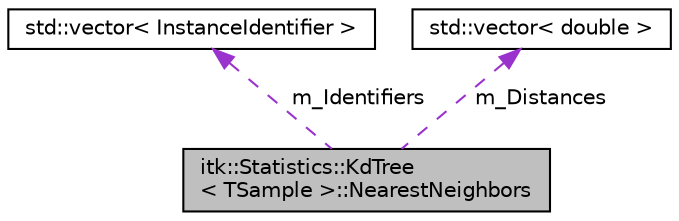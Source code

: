 digraph "itk::Statistics::KdTree&lt; TSample &gt;::NearestNeighbors"
{
 // LATEX_PDF_SIZE
  edge [fontname="Helvetica",fontsize="10",labelfontname="Helvetica",labelfontsize="10"];
  node [fontname="Helvetica",fontsize="10",shape=record];
  Node1 [label="itk::Statistics::KdTree\l\< TSample \>::NearestNeighbors",height=0.2,width=0.4,color="black", fillcolor="grey75", style="filled", fontcolor="black",tooltip="data structure for storing k-nearest neighbor search result (k number of Neighbors)"];
  Node2 -> Node1 [dir="back",color="darkorchid3",fontsize="10",style="dashed",label=" m_Identifiers" ,fontname="Helvetica"];
  Node2 [label="std::vector\< InstanceIdentifier \>",height=0.2,width=0.4,color="black", fillcolor="white", style="filled",tooltip=" "];
  Node3 -> Node1 [dir="back",color="darkorchid3",fontsize="10",style="dashed",label=" m_Distances" ,fontname="Helvetica"];
  Node3 [label="std::vector\< double \>",height=0.2,width=0.4,color="black", fillcolor="white", style="filled",tooltip=" "];
}
